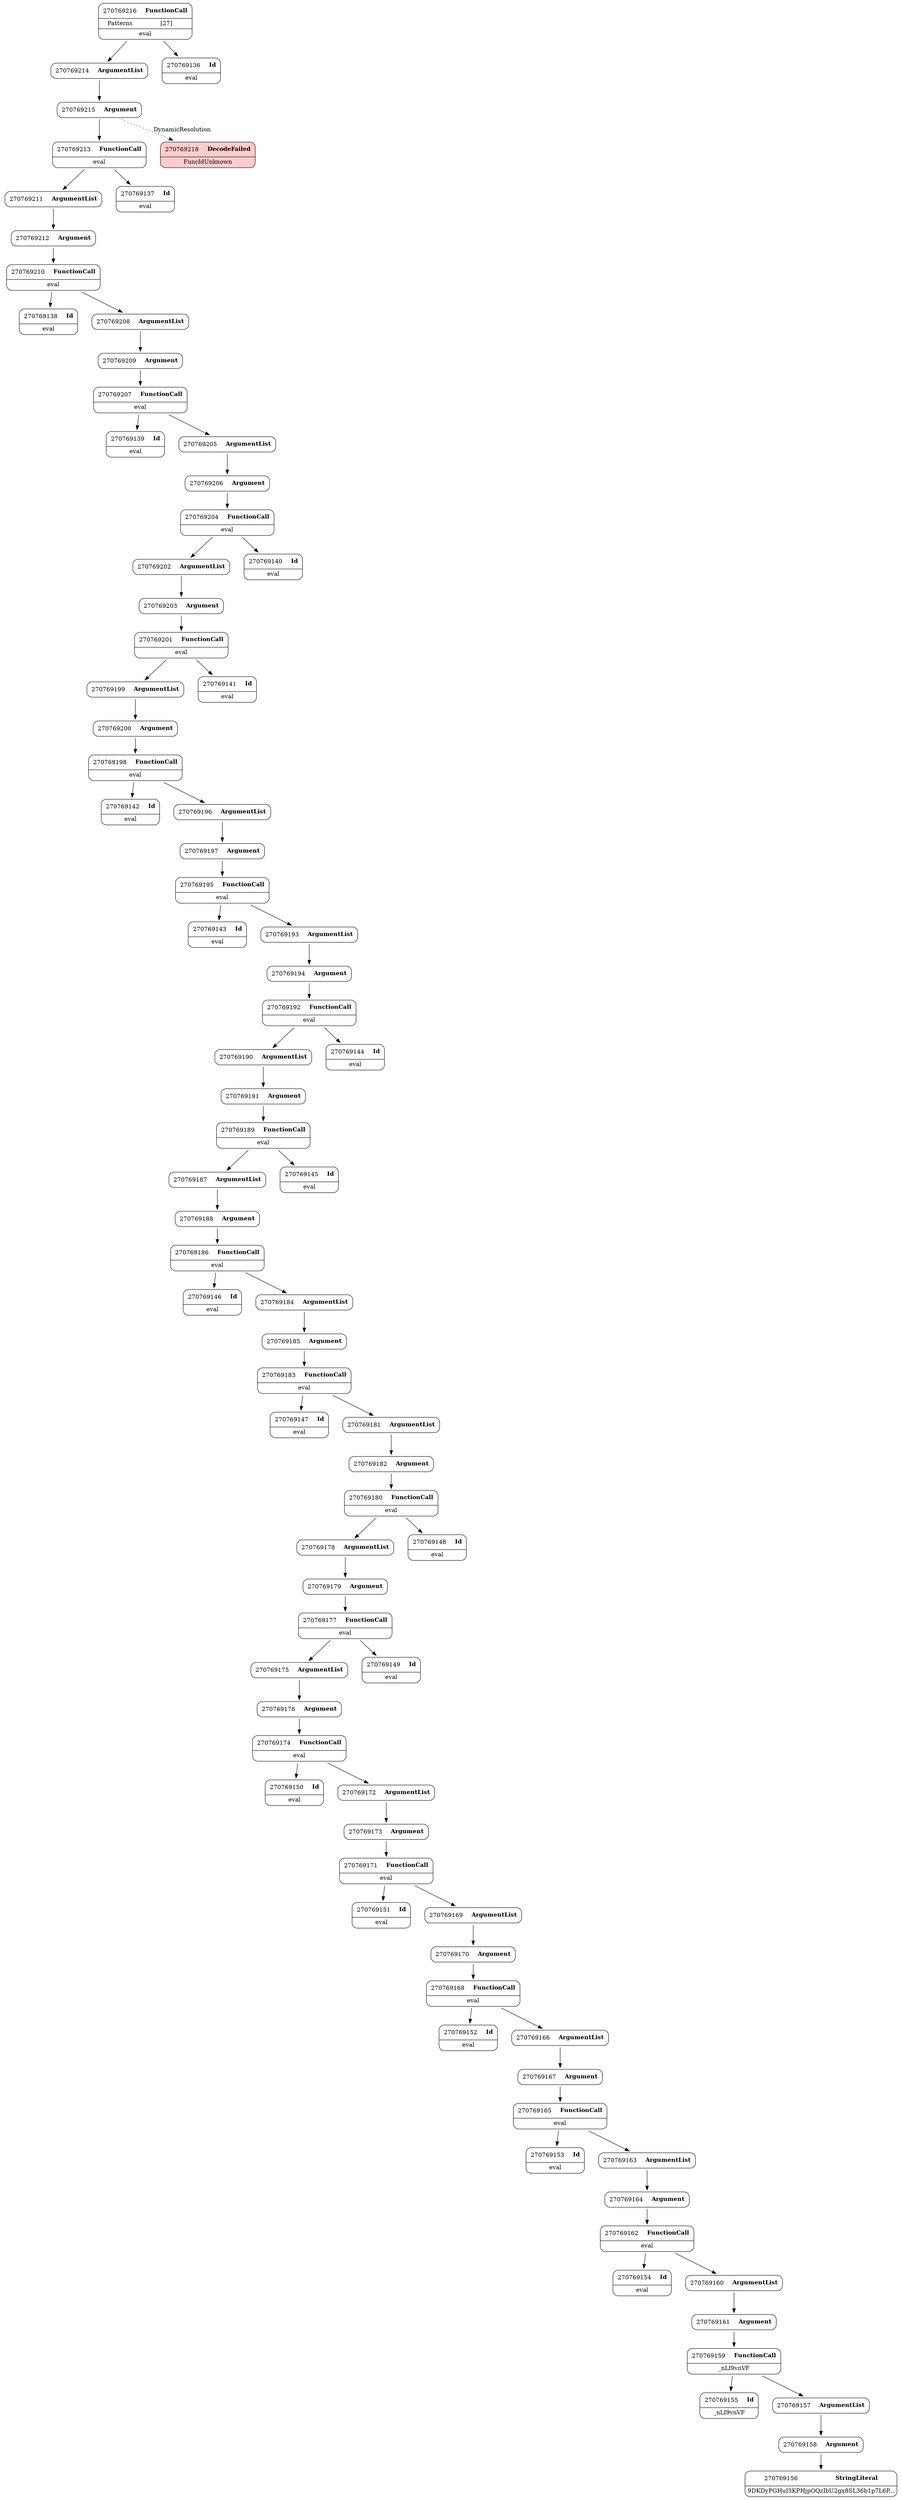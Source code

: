 digraph ast {
node [shape=none];
270769187 [label=<<TABLE border='1' cellspacing='0' cellpadding='10' style='rounded' ><TR><TD border='0'>270769187</TD><TD border='0'><B>ArgumentList</B></TD></TR></TABLE>>];
270769187 -> 270769188 [weight=2];
270769186 [label=<<TABLE border='1' cellspacing='0' cellpadding='10' style='rounded' ><TR><TD border='0'>270769186</TD><TD border='0'><B>FunctionCall</B></TD></TR><HR/><TR><TD border='0' cellpadding='5' colspan='2'>eval</TD></TR></TABLE>>];
270769186 -> 270769146 [weight=2];
270769186 -> 270769184 [weight=2];
270769185 [label=<<TABLE border='1' cellspacing='0' cellpadding='10' style='rounded' ><TR><TD border='0'>270769185</TD><TD border='0'><B>Argument</B></TD></TR></TABLE>>];
270769185 -> 270769183 [weight=2];
270769184 [label=<<TABLE border='1' cellspacing='0' cellpadding='10' style='rounded' ><TR><TD border='0'>270769184</TD><TD border='0'><B>ArgumentList</B></TD></TR></TABLE>>];
270769184 -> 270769185 [weight=2];
270769191 [label=<<TABLE border='1' cellspacing='0' cellpadding='10' style='rounded' ><TR><TD border='0'>270769191</TD><TD border='0'><B>Argument</B></TD></TR></TABLE>>];
270769191 -> 270769189 [weight=2];
270769190 [label=<<TABLE border='1' cellspacing='0' cellpadding='10' style='rounded' ><TR><TD border='0'>270769190</TD><TD border='0'><B>ArgumentList</B></TD></TR></TABLE>>];
270769190 -> 270769191 [weight=2];
270769189 [label=<<TABLE border='1' cellspacing='0' cellpadding='10' style='rounded' ><TR><TD border='0'>270769189</TD><TD border='0'><B>FunctionCall</B></TD></TR><HR/><TR><TD border='0' cellpadding='5' colspan='2'>eval</TD></TR></TABLE>>];
270769189 -> 270769145 [weight=2];
270769189 -> 270769187 [weight=2];
270769188 [label=<<TABLE border='1' cellspacing='0' cellpadding='10' style='rounded' ><TR><TD border='0'>270769188</TD><TD border='0'><B>Argument</B></TD></TR></TABLE>>];
270769188 -> 270769186 [weight=2];
270769195 [label=<<TABLE border='1' cellspacing='0' cellpadding='10' style='rounded' ><TR><TD border='0'>270769195</TD><TD border='0'><B>FunctionCall</B></TD></TR><HR/><TR><TD border='0' cellpadding='5' colspan='2'>eval</TD></TR></TABLE>>];
270769195 -> 270769143 [weight=2];
270769195 -> 270769193 [weight=2];
270769194 [label=<<TABLE border='1' cellspacing='0' cellpadding='10' style='rounded' ><TR><TD border='0'>270769194</TD><TD border='0'><B>Argument</B></TD></TR></TABLE>>];
270769194 -> 270769192 [weight=2];
270769193 [label=<<TABLE border='1' cellspacing='0' cellpadding='10' style='rounded' ><TR><TD border='0'>270769193</TD><TD border='0'><B>ArgumentList</B></TD></TR></TABLE>>];
270769193 -> 270769194 [weight=2];
270769192 [label=<<TABLE border='1' cellspacing='0' cellpadding='10' style='rounded' ><TR><TD border='0'>270769192</TD><TD border='0'><B>FunctionCall</B></TD></TR><HR/><TR><TD border='0' cellpadding='5' colspan='2'>eval</TD></TR></TABLE>>];
270769192 -> 270769144 [weight=2];
270769192 -> 270769190 [weight=2];
270769199 [label=<<TABLE border='1' cellspacing='0' cellpadding='10' style='rounded' ><TR><TD border='0'>270769199</TD><TD border='0'><B>ArgumentList</B></TD></TR></TABLE>>];
270769199 -> 270769200 [weight=2];
270769198 [label=<<TABLE border='1' cellspacing='0' cellpadding='10' style='rounded' ><TR><TD border='0'>270769198</TD><TD border='0'><B>FunctionCall</B></TD></TR><HR/><TR><TD border='0' cellpadding='5' colspan='2'>eval</TD></TR></TABLE>>];
270769198 -> 270769142 [weight=2];
270769198 -> 270769196 [weight=2];
270769197 [label=<<TABLE border='1' cellspacing='0' cellpadding='10' style='rounded' ><TR><TD border='0'>270769197</TD><TD border='0'><B>Argument</B></TD></TR></TABLE>>];
270769197 -> 270769195 [weight=2];
270769196 [label=<<TABLE border='1' cellspacing='0' cellpadding='10' style='rounded' ><TR><TD border='0'>270769196</TD><TD border='0'><B>ArgumentList</B></TD></TR></TABLE>>];
270769196 -> 270769197 [weight=2];
270769203 [label=<<TABLE border='1' cellspacing='0' cellpadding='10' style='rounded' ><TR><TD border='0'>270769203</TD><TD border='0'><B>Argument</B></TD></TR></TABLE>>];
270769203 -> 270769201 [weight=2];
270769202 [label=<<TABLE border='1' cellspacing='0' cellpadding='10' style='rounded' ><TR><TD border='0'>270769202</TD><TD border='0'><B>ArgumentList</B></TD></TR></TABLE>>];
270769202 -> 270769203 [weight=2];
270769201 [label=<<TABLE border='1' cellspacing='0' cellpadding='10' style='rounded' ><TR><TD border='0'>270769201</TD><TD border='0'><B>FunctionCall</B></TD></TR><HR/><TR><TD border='0' cellpadding='5' colspan='2'>eval</TD></TR></TABLE>>];
270769201 -> 270769141 [weight=2];
270769201 -> 270769199 [weight=2];
270769200 [label=<<TABLE border='1' cellspacing='0' cellpadding='10' style='rounded' ><TR><TD border='0'>270769200</TD><TD border='0'><B>Argument</B></TD></TR></TABLE>>];
270769200 -> 270769198 [weight=2];
270769207 [label=<<TABLE border='1' cellspacing='0' cellpadding='10' style='rounded' ><TR><TD border='0'>270769207</TD><TD border='0'><B>FunctionCall</B></TD></TR><HR/><TR><TD border='0' cellpadding='5' colspan='2'>eval</TD></TR></TABLE>>];
270769207 -> 270769139 [weight=2];
270769207 -> 270769205 [weight=2];
270769206 [label=<<TABLE border='1' cellspacing='0' cellpadding='10' style='rounded' ><TR><TD border='0'>270769206</TD><TD border='0'><B>Argument</B></TD></TR></TABLE>>];
270769206 -> 270769204 [weight=2];
270769205 [label=<<TABLE border='1' cellspacing='0' cellpadding='10' style='rounded' ><TR><TD border='0'>270769205</TD><TD border='0'><B>ArgumentList</B></TD></TR></TABLE>>];
270769205 -> 270769206 [weight=2];
270769204 [label=<<TABLE border='1' cellspacing='0' cellpadding='10' style='rounded' ><TR><TD border='0'>270769204</TD><TD border='0'><B>FunctionCall</B></TD></TR><HR/><TR><TD border='0' cellpadding='5' colspan='2'>eval</TD></TR></TABLE>>];
270769204 -> 270769140 [weight=2];
270769204 -> 270769202 [weight=2];
270769211 [label=<<TABLE border='1' cellspacing='0' cellpadding='10' style='rounded' ><TR><TD border='0'>270769211</TD><TD border='0'><B>ArgumentList</B></TD></TR></TABLE>>];
270769211 -> 270769212 [weight=2];
270769210 [label=<<TABLE border='1' cellspacing='0' cellpadding='10' style='rounded' ><TR><TD border='0'>270769210</TD><TD border='0'><B>FunctionCall</B></TD></TR><HR/><TR><TD border='0' cellpadding='5' colspan='2'>eval</TD></TR></TABLE>>];
270769210 -> 270769138 [weight=2];
270769210 -> 270769208 [weight=2];
270769209 [label=<<TABLE border='1' cellspacing='0' cellpadding='10' style='rounded' ><TR><TD border='0'>270769209</TD><TD border='0'><B>Argument</B></TD></TR></TABLE>>];
270769209 -> 270769207 [weight=2];
270769208 [label=<<TABLE border='1' cellspacing='0' cellpadding='10' style='rounded' ><TR><TD border='0'>270769208</TD><TD border='0'><B>ArgumentList</B></TD></TR></TABLE>>];
270769208 -> 270769209 [weight=2];
270769215 [label=<<TABLE border='1' cellspacing='0' cellpadding='10' style='rounded' ><TR><TD border='0'>270769215</TD><TD border='0'><B>Argument</B></TD></TR></TABLE>>];
270769215 -> 270769213 [weight=2];
270769215 -> 270769218 [style=dotted,label=DynamicResolution];
270769214 [label=<<TABLE border='1' cellspacing='0' cellpadding='10' style='rounded' ><TR><TD border='0'>270769214</TD><TD border='0'><B>ArgumentList</B></TD></TR></TABLE>>];
270769214 -> 270769215 [weight=2];
270769213 [label=<<TABLE border='1' cellspacing='0' cellpadding='10' style='rounded' ><TR><TD border='0'>270769213</TD><TD border='0'><B>FunctionCall</B></TD></TR><HR/><TR><TD border='0' cellpadding='5' colspan='2'>eval</TD></TR></TABLE>>];
270769213 -> 270769137 [weight=2];
270769213 -> 270769211 [weight=2];
270769212 [label=<<TABLE border='1' cellspacing='0' cellpadding='10' style='rounded' ><TR><TD border='0'>270769212</TD><TD border='0'><B>Argument</B></TD></TR></TABLE>>];
270769212 -> 270769210 [weight=2];
270769155 [label=<<TABLE border='1' cellspacing='0' cellpadding='10' style='rounded' ><TR><TD border='0'>270769155</TD><TD border='0'><B>Id</B></TD></TR><HR/><TR><TD border='0' cellpadding='5' colspan='2'>_nLI9vnVF</TD></TR></TABLE>>];
270769154 [label=<<TABLE border='1' cellspacing='0' cellpadding='10' style='rounded' ><TR><TD border='0'>270769154</TD><TD border='0'><B>Id</B></TD></TR><HR/><TR><TD border='0' cellpadding='5' colspan='2'>eval</TD></TR></TABLE>>];
270769153 [label=<<TABLE border='1' cellspacing='0' cellpadding='10' style='rounded' ><TR><TD border='0'>270769153</TD><TD border='0'><B>Id</B></TD></TR><HR/><TR><TD border='0' cellpadding='5' colspan='2'>eval</TD></TR></TABLE>>];
270769152 [label=<<TABLE border='1' cellspacing='0' cellpadding='10' style='rounded' ><TR><TD border='0'>270769152</TD><TD border='0'><B>Id</B></TD></TR><HR/><TR><TD border='0' cellpadding='5' colspan='2'>eval</TD></TR></TABLE>>];
270769159 [label=<<TABLE border='1' cellspacing='0' cellpadding='10' style='rounded' ><TR><TD border='0'>270769159</TD><TD border='0'><B>FunctionCall</B></TD></TR><HR/><TR><TD border='0' cellpadding='5' colspan='2'>_nLI9vnVF</TD></TR></TABLE>>];
270769159 -> 270769155 [weight=2];
270769159 -> 270769157 [weight=2];
270769158 [label=<<TABLE border='1' cellspacing='0' cellpadding='10' style='rounded' ><TR><TD border='0'>270769158</TD><TD border='0'><B>Argument</B></TD></TR></TABLE>>];
270769158 -> 270769156 [weight=2];
270769157 [label=<<TABLE border='1' cellspacing='0' cellpadding='10' style='rounded' ><TR><TD border='0'>270769157</TD><TD border='0'><B>ArgumentList</B></TD></TR></TABLE>>];
270769157 -> 270769158 [weight=2];
270769156 [label=<<TABLE border='1' cellspacing='0' cellpadding='10' style='rounded' ><TR><TD border='0'>270769156</TD><TD border='0'><B>StringLiteral</B></TD></TR><HR/><TR><TD border='0' cellpadding='5' colspan='2'>9DKDyPGHuI3KPHjpOQzIbU2gx8SL36b1p7L6P...</TD></TR></TABLE>>];
270769163 [label=<<TABLE border='1' cellspacing='0' cellpadding='10' style='rounded' ><TR><TD border='0'>270769163</TD><TD border='0'><B>ArgumentList</B></TD></TR></TABLE>>];
270769163 -> 270769164 [weight=2];
270769162 [label=<<TABLE border='1' cellspacing='0' cellpadding='10' style='rounded' ><TR><TD border='0'>270769162</TD><TD border='0'><B>FunctionCall</B></TD></TR><HR/><TR><TD border='0' cellpadding='5' colspan='2'>eval</TD></TR></TABLE>>];
270769162 -> 270769154 [weight=2];
270769162 -> 270769160 [weight=2];
270769161 [label=<<TABLE border='1' cellspacing='0' cellpadding='10' style='rounded' ><TR><TD border='0'>270769161</TD><TD border='0'><B>Argument</B></TD></TR></TABLE>>];
270769161 -> 270769159 [weight=2];
270769160 [label=<<TABLE border='1' cellspacing='0' cellpadding='10' style='rounded' ><TR><TD border='0'>270769160</TD><TD border='0'><B>ArgumentList</B></TD></TR></TABLE>>];
270769160 -> 270769161 [weight=2];
270769167 [label=<<TABLE border='1' cellspacing='0' cellpadding='10' style='rounded' ><TR><TD border='0'>270769167</TD><TD border='0'><B>Argument</B></TD></TR></TABLE>>];
270769167 -> 270769165 [weight=2];
270769166 [label=<<TABLE border='1' cellspacing='0' cellpadding='10' style='rounded' ><TR><TD border='0'>270769166</TD><TD border='0'><B>ArgumentList</B></TD></TR></TABLE>>];
270769166 -> 270769167 [weight=2];
270769165 [label=<<TABLE border='1' cellspacing='0' cellpadding='10' style='rounded' ><TR><TD border='0'>270769165</TD><TD border='0'><B>FunctionCall</B></TD></TR><HR/><TR><TD border='0' cellpadding='5' colspan='2'>eval</TD></TR></TABLE>>];
270769165 -> 270769153 [weight=2];
270769165 -> 270769163 [weight=2];
270769164 [label=<<TABLE border='1' cellspacing='0' cellpadding='10' style='rounded' ><TR><TD border='0'>270769164</TD><TD border='0'><B>Argument</B></TD></TR></TABLE>>];
270769164 -> 270769162 [weight=2];
270769171 [label=<<TABLE border='1' cellspacing='0' cellpadding='10' style='rounded' ><TR><TD border='0'>270769171</TD><TD border='0'><B>FunctionCall</B></TD></TR><HR/><TR><TD border='0' cellpadding='5' colspan='2'>eval</TD></TR></TABLE>>];
270769171 -> 270769151 [weight=2];
270769171 -> 270769169 [weight=2];
270769170 [label=<<TABLE border='1' cellspacing='0' cellpadding='10' style='rounded' ><TR><TD border='0'>270769170</TD><TD border='0'><B>Argument</B></TD></TR></TABLE>>];
270769170 -> 270769168 [weight=2];
270769169 [label=<<TABLE border='1' cellspacing='0' cellpadding='10' style='rounded' ><TR><TD border='0'>270769169</TD><TD border='0'><B>ArgumentList</B></TD></TR></TABLE>>];
270769169 -> 270769170 [weight=2];
270769168 [label=<<TABLE border='1' cellspacing='0' cellpadding='10' style='rounded' ><TR><TD border='0'>270769168</TD><TD border='0'><B>FunctionCall</B></TD></TR><HR/><TR><TD border='0' cellpadding='5' colspan='2'>eval</TD></TR></TABLE>>];
270769168 -> 270769152 [weight=2];
270769168 -> 270769166 [weight=2];
270769175 [label=<<TABLE border='1' cellspacing='0' cellpadding='10' style='rounded' ><TR><TD border='0'>270769175</TD><TD border='0'><B>ArgumentList</B></TD></TR></TABLE>>];
270769175 -> 270769176 [weight=2];
270769174 [label=<<TABLE border='1' cellspacing='0' cellpadding='10' style='rounded' ><TR><TD border='0'>270769174</TD><TD border='0'><B>FunctionCall</B></TD></TR><HR/><TR><TD border='0' cellpadding='5' colspan='2'>eval</TD></TR></TABLE>>];
270769174 -> 270769150 [weight=2];
270769174 -> 270769172 [weight=2];
270769173 [label=<<TABLE border='1' cellspacing='0' cellpadding='10' style='rounded' ><TR><TD border='0'>270769173</TD><TD border='0'><B>Argument</B></TD></TR></TABLE>>];
270769173 -> 270769171 [weight=2];
270769172 [label=<<TABLE border='1' cellspacing='0' cellpadding='10' style='rounded' ><TR><TD border='0'>270769172</TD><TD border='0'><B>ArgumentList</B></TD></TR></TABLE>>];
270769172 -> 270769173 [weight=2];
270769179 [label=<<TABLE border='1' cellspacing='0' cellpadding='10' style='rounded' ><TR><TD border='0'>270769179</TD><TD border='0'><B>Argument</B></TD></TR></TABLE>>];
270769179 -> 270769177 [weight=2];
270769178 [label=<<TABLE border='1' cellspacing='0' cellpadding='10' style='rounded' ><TR><TD border='0'>270769178</TD><TD border='0'><B>ArgumentList</B></TD></TR></TABLE>>];
270769178 -> 270769179 [weight=2];
270769177 [label=<<TABLE border='1' cellspacing='0' cellpadding='10' style='rounded' ><TR><TD border='0'>270769177</TD><TD border='0'><B>FunctionCall</B></TD></TR><HR/><TR><TD border='0' cellpadding='5' colspan='2'>eval</TD></TR></TABLE>>];
270769177 -> 270769149 [weight=2];
270769177 -> 270769175 [weight=2];
270769176 [label=<<TABLE border='1' cellspacing='0' cellpadding='10' style='rounded' ><TR><TD border='0'>270769176</TD><TD border='0'><B>Argument</B></TD></TR></TABLE>>];
270769176 -> 270769174 [weight=2];
270769183 [label=<<TABLE border='1' cellspacing='0' cellpadding='10' style='rounded' ><TR><TD border='0'>270769183</TD><TD border='0'><B>FunctionCall</B></TD></TR><HR/><TR><TD border='0' cellpadding='5' colspan='2'>eval</TD></TR></TABLE>>];
270769183 -> 270769147 [weight=2];
270769183 -> 270769181 [weight=2];
270769182 [label=<<TABLE border='1' cellspacing='0' cellpadding='10' style='rounded' ><TR><TD border='0'>270769182</TD><TD border='0'><B>Argument</B></TD></TR></TABLE>>];
270769182 -> 270769180 [weight=2];
270769181 [label=<<TABLE border='1' cellspacing='0' cellpadding='10' style='rounded' ><TR><TD border='0'>270769181</TD><TD border='0'><B>ArgumentList</B></TD></TR></TABLE>>];
270769181 -> 270769182 [weight=2];
270769180 [label=<<TABLE border='1' cellspacing='0' cellpadding='10' style='rounded' ><TR><TD border='0'>270769180</TD><TD border='0'><B>FunctionCall</B></TD></TR><HR/><TR><TD border='0' cellpadding='5' colspan='2'>eval</TD></TR></TABLE>>];
270769180 -> 270769148 [weight=2];
270769180 -> 270769178 [weight=2];
270769139 [label=<<TABLE border='1' cellspacing='0' cellpadding='10' style='rounded' ><TR><TD border='0'>270769139</TD><TD border='0'><B>Id</B></TD></TR><HR/><TR><TD border='0' cellpadding='5' colspan='2'>eval</TD></TR></TABLE>>];
270769138 [label=<<TABLE border='1' cellspacing='0' cellpadding='10' style='rounded' ><TR><TD border='0'>270769138</TD><TD border='0'><B>Id</B></TD></TR><HR/><TR><TD border='0' cellpadding='5' colspan='2'>eval</TD></TR></TABLE>>];
270769137 [label=<<TABLE border='1' cellspacing='0' cellpadding='10' style='rounded' ><TR><TD border='0'>270769137</TD><TD border='0'><B>Id</B></TD></TR><HR/><TR><TD border='0' cellpadding='5' colspan='2'>eval</TD></TR></TABLE>>];
270769136 [label=<<TABLE border='1' cellspacing='0' cellpadding='10' style='rounded' ><TR><TD border='0'>270769136</TD><TD border='0'><B>Id</B></TD></TR><HR/><TR><TD border='0' cellpadding='5' colspan='2'>eval</TD></TR></TABLE>>];
270769143 [label=<<TABLE border='1' cellspacing='0' cellpadding='10' style='rounded' ><TR><TD border='0'>270769143</TD><TD border='0'><B>Id</B></TD></TR><HR/><TR><TD border='0' cellpadding='5' colspan='2'>eval</TD></TR></TABLE>>];
270769142 [label=<<TABLE border='1' cellspacing='0' cellpadding='10' style='rounded' ><TR><TD border='0'>270769142</TD><TD border='0'><B>Id</B></TD></TR><HR/><TR><TD border='0' cellpadding='5' colspan='2'>eval</TD></TR></TABLE>>];
270769141 [label=<<TABLE border='1' cellspacing='0' cellpadding='10' style='rounded' ><TR><TD border='0'>270769141</TD><TD border='0'><B>Id</B></TD></TR><HR/><TR><TD border='0' cellpadding='5' colspan='2'>eval</TD></TR></TABLE>>];
270769140 [label=<<TABLE border='1' cellspacing='0' cellpadding='10' style='rounded' ><TR><TD border='0'>270769140</TD><TD border='0'><B>Id</B></TD></TR><HR/><TR><TD border='0' cellpadding='5' colspan='2'>eval</TD></TR></TABLE>>];
270769147 [label=<<TABLE border='1' cellspacing='0' cellpadding='10' style='rounded' ><TR><TD border='0'>270769147</TD><TD border='0'><B>Id</B></TD></TR><HR/><TR><TD border='0' cellpadding='5' colspan='2'>eval</TD></TR></TABLE>>];
270769146 [label=<<TABLE border='1' cellspacing='0' cellpadding='10' style='rounded' ><TR><TD border='0'>270769146</TD><TD border='0'><B>Id</B></TD></TR><HR/><TR><TD border='0' cellpadding='5' colspan='2'>eval</TD></TR></TABLE>>];
270769145 [label=<<TABLE border='1' cellspacing='0' cellpadding='10' style='rounded' ><TR><TD border='0'>270769145</TD><TD border='0'><B>Id</B></TD></TR><HR/><TR><TD border='0' cellpadding='5' colspan='2'>eval</TD></TR></TABLE>>];
270769144 [label=<<TABLE border='1' cellspacing='0' cellpadding='10' style='rounded' ><TR><TD border='0'>270769144</TD><TD border='0'><B>Id</B></TD></TR><HR/><TR><TD border='0' cellpadding='5' colspan='2'>eval</TD></TR></TABLE>>];
270769151 [label=<<TABLE border='1' cellspacing='0' cellpadding='10' style='rounded' ><TR><TD border='0'>270769151</TD><TD border='0'><B>Id</B></TD></TR><HR/><TR><TD border='0' cellpadding='5' colspan='2'>eval</TD></TR></TABLE>>];
270769150 [label=<<TABLE border='1' cellspacing='0' cellpadding='10' style='rounded' ><TR><TD border='0'>270769150</TD><TD border='0'><B>Id</B></TD></TR><HR/><TR><TD border='0' cellpadding='5' colspan='2'>eval</TD></TR></TABLE>>];
270769149 [label=<<TABLE border='1' cellspacing='0' cellpadding='10' style='rounded' ><TR><TD border='0'>270769149</TD><TD border='0'><B>Id</B></TD></TR><HR/><TR><TD border='0' cellpadding='5' colspan='2'>eval</TD></TR></TABLE>>];
270769148 [label=<<TABLE border='1' cellspacing='0' cellpadding='10' style='rounded' ><TR><TD border='0'>270769148</TD><TD border='0'><B>Id</B></TD></TR><HR/><TR><TD border='0' cellpadding='5' colspan='2'>eval</TD></TR></TABLE>>];
270769218 [label=<<TABLE border='1' cellspacing='0' cellpadding='10' style='rounded' bgcolor='#FFCCCC' ><TR><TD border='0'>270769218</TD><TD border='0'><B>DecodeFailed</B></TD></TR><HR/><TR><TD border='0' cellpadding='5' colspan='2'>FuncIdUnknown</TD></TR></TABLE>>];
270769216 [label=<<TABLE border='1' cellspacing='0' cellpadding='10' style='rounded' ><TR><TD border='0'>270769216</TD><TD border='0'><B>FunctionCall</B></TD></TR><HR/><TR><TD border='0' cellpadding='5'>Patterns</TD><TD border='0' cellpadding='5'>[27]</TD></TR><HR/><TR><TD border='0' cellpadding='5' colspan='2'>eval</TD></TR></TABLE>>];
270769216 -> 270769136 [weight=2];
270769216 -> 270769214 [weight=2];
}
